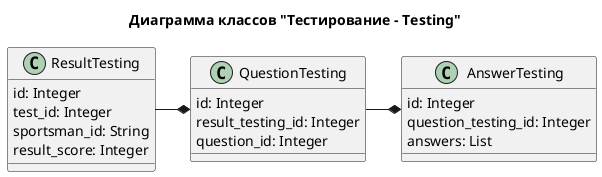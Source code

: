 
@startuml Testing

title "Диаграмма классов "Тестирование – Testing""


class ResultTesting {
    '
    id: Integer
    test_id: Integer
    sportsman_id: String
    result_score: Integer
}

class QuestionTesting {
    '
    id: Integer
    result_testing_id: Integer
    question_id: Integer
}

class AnswerTesting {
    '
    id: Integer
    question_testing_id: Integer
    answers: List
}



ResultTesting -right-* QuestionTesting
QuestionTesting -right-* AnswerTesting

@enduml
